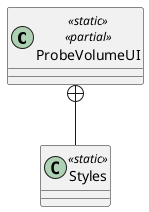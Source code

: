 @startuml
class ProbeVolumeUI <<static>> <<partial>> {
}
class Styles <<static>> {
}
ProbeVolumeUI +-- Styles
@enduml
